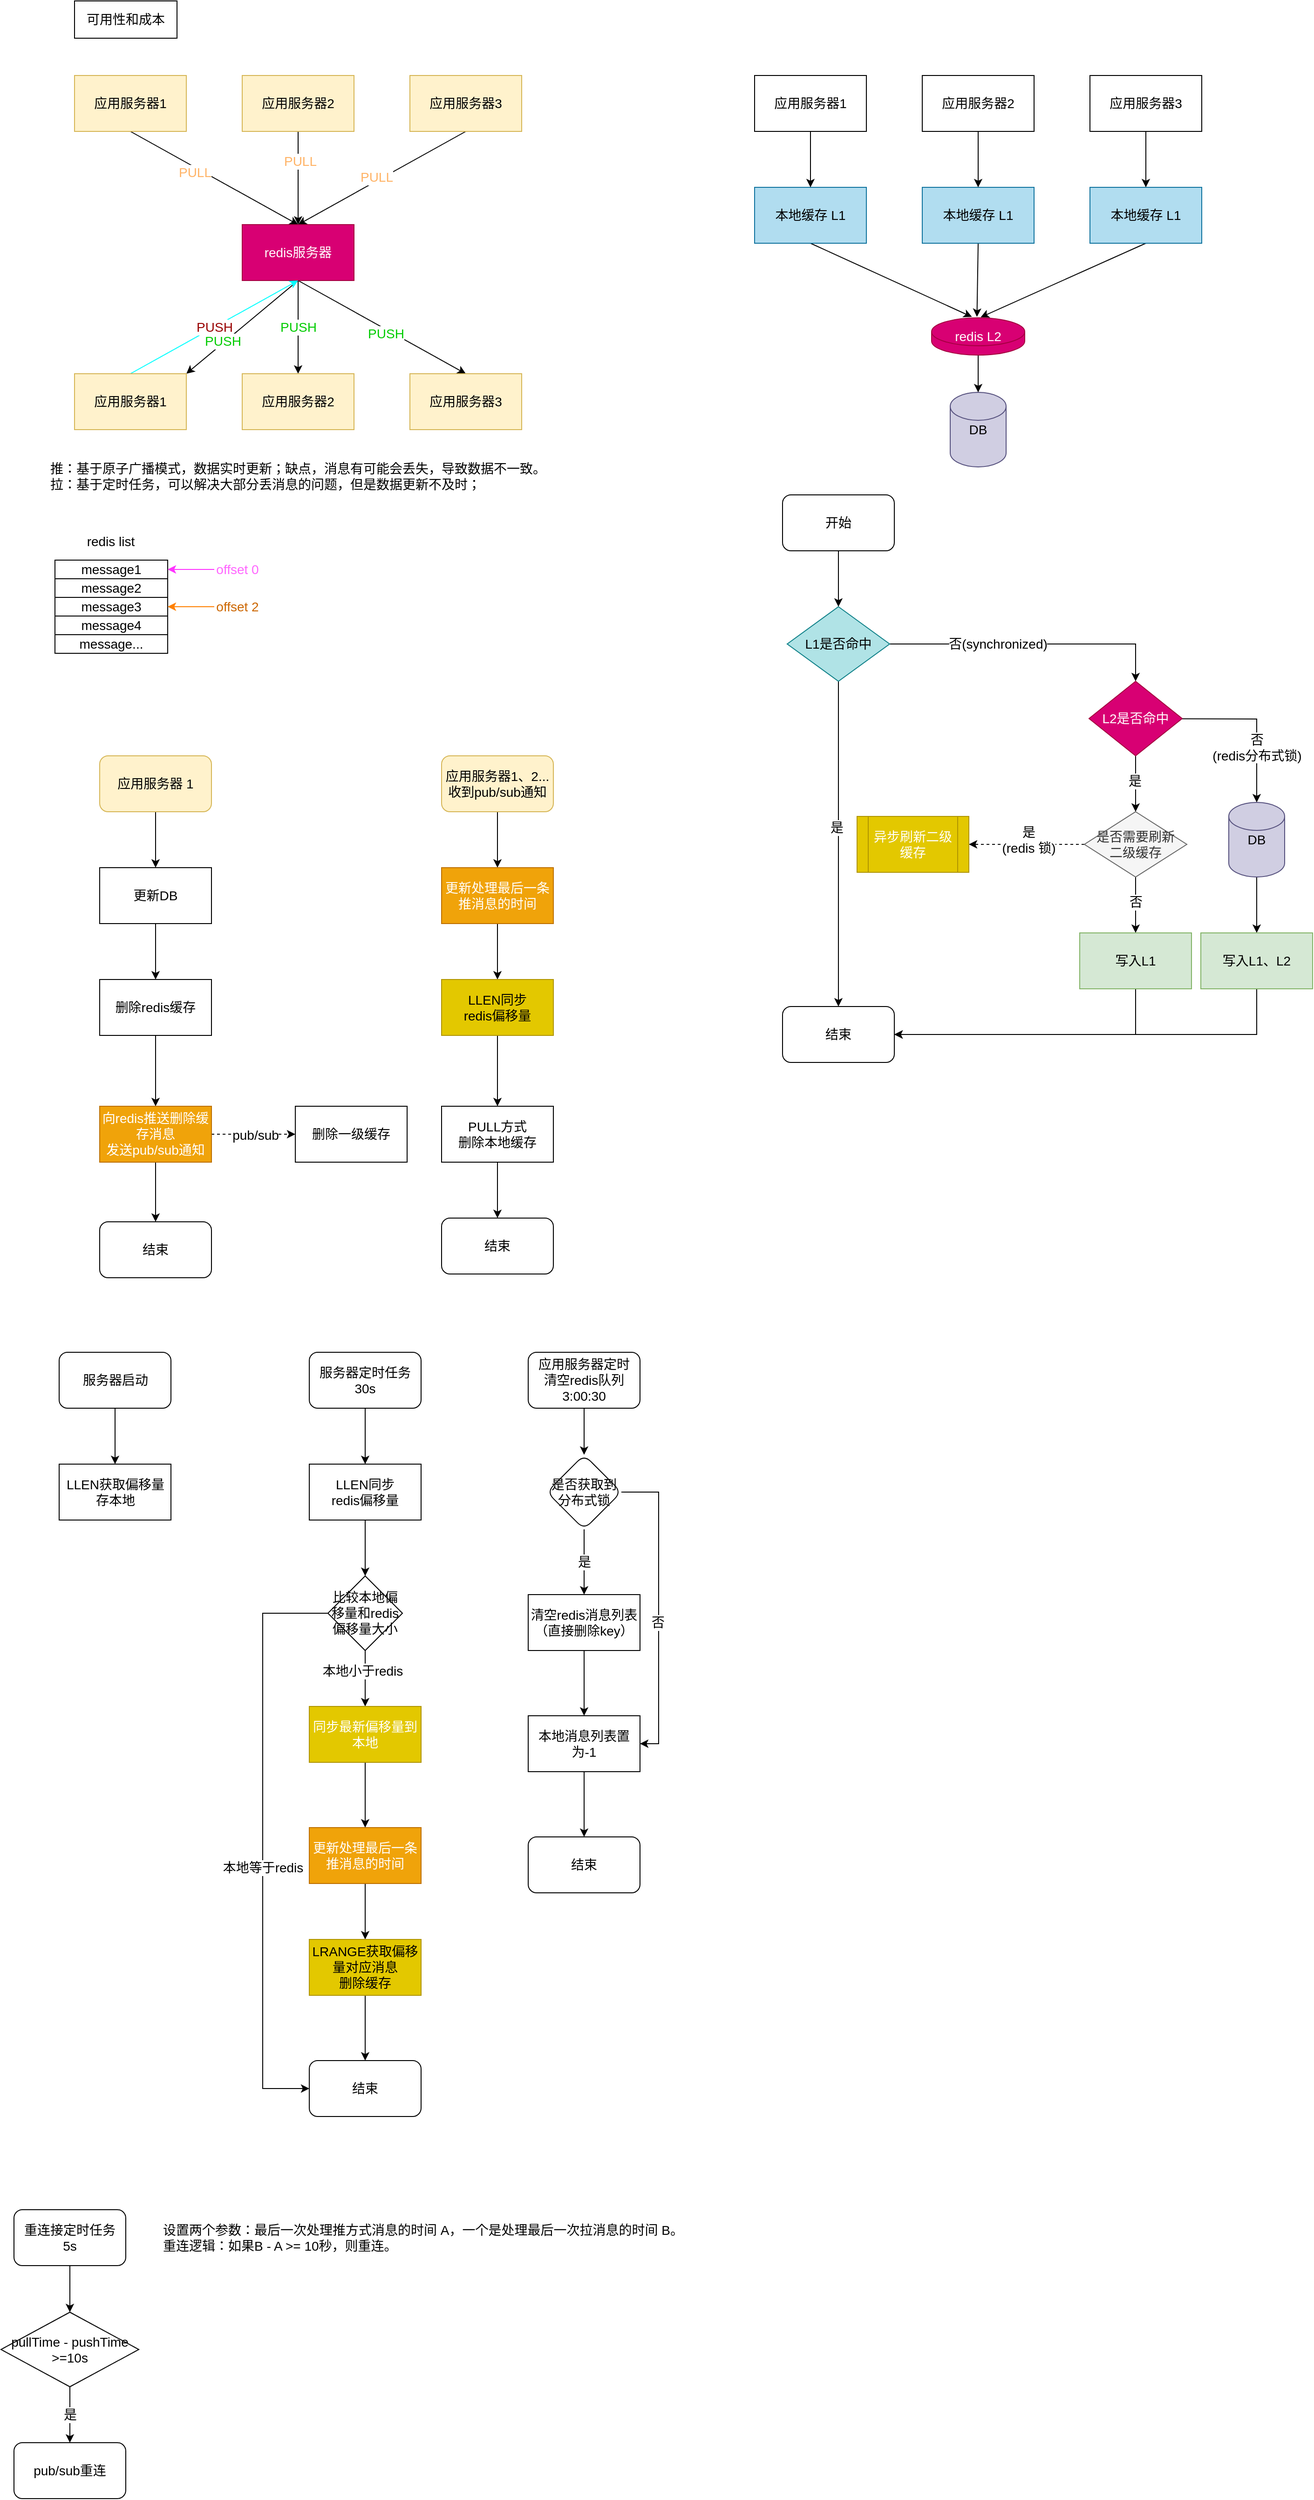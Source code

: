 <mxfile version="13.6.2" type="device"><diagram id="_x2EXuSgPT0AAigeKMv7" name="Page-1"><mxGraphModel dx="1909" dy="788" grid="1" gridSize="10" guides="1" tooltips="1" connect="1" arrows="1" fold="1" page="1" pageScale="1" pageWidth="827" pageHeight="1169" math="0" shadow="0"><root><mxCell id="0"/><mxCell id="1" parent="0"/><mxCell id="vKz8iv8qGxDVjgJXvlF3-26" style="edgeStyle=none;rounded=0;orthogonalLoop=1;jettySize=auto;html=1;exitX=0.5;exitY=1;exitDx=0;exitDy=0;entryX=0.5;entryY=0;entryDx=0;entryDy=0;fontSize=14;" parent="1" source="vKz8iv8qGxDVjgJXvlF3-14" target="vKz8iv8qGxDVjgJXvlF3-17" edge="1"><mxGeometry relative="1" as="geometry"/></mxCell><mxCell id="vKz8iv8qGxDVjgJXvlF3-29" value="&lt;font color=&quot;#ffb366&quot;&gt;PULL&lt;/font&gt;" style="edgeLabel;html=1;align=center;verticalAlign=middle;resizable=0;points=[];fontSize=14;" parent="vKz8iv8qGxDVjgJXvlF3-26" vertex="1" connectable="0"><mxGeometry x="-0.207" y="-5" relative="1" as="geometry"><mxPoint as="offset"/></mxGeometry></mxCell><mxCell id="vKz8iv8qGxDVjgJXvlF3-14" value="应用服务器1" style="rounded=0;whiteSpace=wrap;html=1;fontSize=14;fillColor=#fff2cc;strokeColor=#d6b656;" parent="1" vertex="1"><mxGeometry x="-670" y="80" width="120" height="60" as="geometry"/></mxCell><mxCell id="vKz8iv8qGxDVjgJXvlF3-27" style="edgeStyle=none;rounded=0;orthogonalLoop=1;jettySize=auto;html=1;exitX=0.5;exitY=1;exitDx=0;exitDy=0;fontSize=14;" parent="1" source="vKz8iv8qGxDVjgJXvlF3-15" target="vKz8iv8qGxDVjgJXvlF3-17" edge="1"><mxGeometry relative="1" as="geometry"/></mxCell><mxCell id="vKz8iv8qGxDVjgJXvlF3-30" value="&lt;span style=&quot;color: rgb(255 , 179 , 102)&quot;&gt;PULL&lt;/span&gt;" style="edgeLabel;html=1;align=center;verticalAlign=middle;resizable=0;points=[];fontSize=14;" parent="vKz8iv8qGxDVjgJXvlF3-27" vertex="1" connectable="0"><mxGeometry x="-0.36" y="2" relative="1" as="geometry"><mxPoint as="offset"/></mxGeometry></mxCell><mxCell id="vKz8iv8qGxDVjgJXvlF3-15" value="&lt;span style=&quot;font-size: 14px;&quot;&gt;应用服务器2&lt;/span&gt;" style="rounded=0;whiteSpace=wrap;html=1;fontSize=14;fillColor=#fff2cc;strokeColor=#d6b656;" parent="1" vertex="1"><mxGeometry x="-490" y="80" width="120" height="60" as="geometry"/></mxCell><mxCell id="vKz8iv8qGxDVjgJXvlF3-28" style="edgeStyle=none;rounded=0;orthogonalLoop=1;jettySize=auto;html=1;exitX=0.5;exitY=1;exitDx=0;exitDy=0;fontSize=14;" parent="1" source="vKz8iv8qGxDVjgJXvlF3-16" edge="1"><mxGeometry relative="1" as="geometry"><mxPoint x="-430" y="240" as="targetPoint"/></mxGeometry></mxCell><mxCell id="vKz8iv8qGxDVjgJXvlF3-31" value="&lt;span style=&quot;color: rgb(255 , 179 , 102)&quot;&gt;PULL&lt;/span&gt;" style="edgeLabel;html=1;align=center;verticalAlign=middle;resizable=0;points=[];fontSize=14;" parent="vKz8iv8qGxDVjgJXvlF3-28" vertex="1" connectable="0"><mxGeometry x="0.046" y="-4" relative="1" as="geometry"><mxPoint as="offset"/></mxGeometry></mxCell><mxCell id="vKz8iv8qGxDVjgJXvlF3-16" value="&lt;span style=&quot;font-size: 14px;&quot;&gt;应用服务器3&lt;/span&gt;" style="rounded=0;whiteSpace=wrap;html=1;fontSize=14;fillColor=#fff2cc;strokeColor=#d6b656;" parent="1" vertex="1"><mxGeometry x="-310" y="80" width="120" height="60" as="geometry"/></mxCell><mxCell id="vKz8iv8qGxDVjgJXvlF3-37" value="&lt;span style=&quot;color: rgb(0 , 204 , 0)&quot;&gt;PUSH&lt;/span&gt;" style="edgeStyle=none;rounded=0;orthogonalLoop=1;jettySize=auto;html=1;exitX=0.5;exitY=1;exitDx=0;exitDy=0;fontSize=14;" parent="1" source="vKz8iv8qGxDVjgJXvlF3-17" target="vKz8iv8qGxDVjgJXvlF3-34" edge="1"><mxGeometry relative="1" as="geometry"/></mxCell><mxCell id="vKz8iv8qGxDVjgJXvlF3-38" style="edgeStyle=none;rounded=0;orthogonalLoop=1;jettySize=auto;html=1;exitX=0.5;exitY=1;exitDx=0;exitDy=0;entryX=0.5;entryY=0;entryDx=0;entryDy=0;fontSize=14;" parent="1" source="vKz8iv8qGxDVjgJXvlF3-17" target="vKz8iv8qGxDVjgJXvlF3-35" edge="1"><mxGeometry relative="1" as="geometry"/></mxCell><mxCell id="vKz8iv8qGxDVjgJXvlF3-40" value="&lt;span style=&quot;color: rgb(0 , 204 , 0)&quot;&gt;PUSH&lt;/span&gt;" style="edgeLabel;html=1;align=center;verticalAlign=middle;resizable=0;points=[];fontSize=14;" parent="vKz8iv8qGxDVjgJXvlF3-38" vertex="1" connectable="0"><mxGeometry x="0.067" y="-4" relative="1" as="geometry"><mxPoint as="offset"/></mxGeometry></mxCell><mxCell id="vKz8iv8qGxDVjgJXvlF3-42" style="edgeStyle=none;rounded=0;orthogonalLoop=1;jettySize=auto;html=1;exitX=0.5;exitY=1;exitDx=0;exitDy=0;entryX=1;entryY=0;entryDx=0;entryDy=0;fontSize=14;" parent="1" source="vKz8iv8qGxDVjgJXvlF3-17" target="vKz8iv8qGxDVjgJXvlF3-32" edge="1"><mxGeometry relative="1" as="geometry"/></mxCell><mxCell id="vKz8iv8qGxDVjgJXvlF3-43" value="&lt;font color=&quot;#00cc00&quot;&gt;PUSH&lt;/font&gt;" style="edgeLabel;html=1;align=center;verticalAlign=middle;resizable=0;points=[];fontSize=14;" parent="vKz8iv8qGxDVjgJXvlF3-42" vertex="1" connectable="0"><mxGeometry x="0.33" y="-2" relative="1" as="geometry"><mxPoint as="offset"/></mxGeometry></mxCell><mxCell id="vKz8iv8qGxDVjgJXvlF3-17" value="redis服务器" style="rounded=0;whiteSpace=wrap;html=1;fontSize=14;fillColor=#d80073;strokeColor=#A50040;fontColor=#ffffff;" parent="1" vertex="1"><mxGeometry x="-490" y="240" width="120" height="60" as="geometry"/></mxCell><mxCell id="vKz8iv8qGxDVjgJXvlF3-41" value="&lt;font color=&quot;#990000&quot;&gt;PUSH&lt;/font&gt;" style="edgeStyle=none;rounded=0;orthogonalLoop=1;jettySize=auto;html=1;exitX=0.5;exitY=0;exitDx=0;exitDy=0;fillColor=#e51400;fontSize=14;strokeColor=#00FFFF;" parent="1" source="vKz8iv8qGxDVjgJXvlF3-32" edge="1"><mxGeometry relative="1" as="geometry"><mxPoint x="-430" y="300" as="targetPoint"/></mxGeometry></mxCell><mxCell id="vKz8iv8qGxDVjgJXvlF3-32" value="应用服务器1" style="rounded=0;whiteSpace=wrap;html=1;fontSize=14;fillColor=#fff2cc;strokeColor=#d6b656;" parent="1" vertex="1"><mxGeometry x="-670" y="400" width="120" height="60" as="geometry"/></mxCell><mxCell id="vKz8iv8qGxDVjgJXvlF3-34" value="&lt;span style=&quot;font-size: 14px;&quot;&gt;应用服务器2&lt;/span&gt;" style="rounded=0;whiteSpace=wrap;html=1;fontSize=14;fillColor=#fff2cc;strokeColor=#d6b656;" parent="1" vertex="1"><mxGeometry x="-490" y="400" width="120" height="60" as="geometry"/></mxCell><mxCell id="vKz8iv8qGxDVjgJXvlF3-35" value="&lt;span style=&quot;font-size: 14px;&quot;&gt;应用服务器3&lt;/span&gt;" style="rounded=0;whiteSpace=wrap;html=1;fontSize=14;fillColor=#fff2cc;strokeColor=#d6b656;" parent="1" vertex="1"><mxGeometry x="-310" y="400" width="120" height="60" as="geometry"/></mxCell><mxCell id="vKz8iv8qGxDVjgJXvlF3-45" value="&lt;div style=&quot;text-align: left; font-size: 14px;&quot;&gt;&lt;span style=&quot;font-size: 14px;&quot;&gt;推：基于原子广播模式，数据实时更新；缺点，消息有可能会丢失，导致数据不一致。&lt;/span&gt;&lt;/div&gt;&lt;div style=&quot;text-align: left; font-size: 14px;&quot;&gt;&lt;span style=&quot;font-size: 14px;&quot;&gt;拉：基于定时任务，可以解决大部分丢消息的问题，但是数据更新不及时；&lt;/span&gt;&lt;/div&gt;" style="text;html=1;strokeColor=none;fillColor=none;align=center;verticalAlign=middle;whiteSpace=wrap;rounded=0;fontSize=14;" parent="1" vertex="1"><mxGeometry x="-705" y="490" width="550" height="40" as="geometry"/></mxCell><mxCell id="vKz8iv8qGxDVjgJXvlF3-46" value="可用性和成本" style="rounded=0;whiteSpace=wrap;html=1;fontSize=14;" parent="1" vertex="1"><mxGeometry x="-670" width="110" height="40" as="geometry"/></mxCell><mxCell id="vKz8iv8qGxDVjgJXvlF3-166" style="edgeStyle=none;rounded=0;orthogonalLoop=1;jettySize=auto;html=1;exitX=0.5;exitY=1;exitDx=0;exitDy=0;fillColor=#2930FF;fontSize=14;" parent="1" source="vKz8iv8qGxDVjgJXvlF3-93" target="vKz8iv8qGxDVjgJXvlF3-94" edge="1"><mxGeometry relative="1" as="geometry"/></mxCell><mxCell id="vKz8iv8qGxDVjgJXvlF3-93" value="应用服务器1、2...收到pub/sub通知" style="rounded=1;whiteSpace=wrap;html=1;fontSize=14;fillColor=#fff2cc;strokeColor=#d6b656;" parent="1" vertex="1"><mxGeometry x="-276" y="810" width="120" height="60" as="geometry"/></mxCell><mxCell id="vKz8iv8qGxDVjgJXvlF3-173" style="edgeStyle=none;rounded=0;orthogonalLoop=1;jettySize=auto;html=1;exitX=0.5;exitY=1;exitDx=0;exitDy=0;entryX=0.5;entryY=0;entryDx=0;entryDy=0;fillColor=#2930FF;fontSize=14;" parent="1" source="vKz8iv8qGxDVjgJXvlF3-94" target="vKz8iv8qGxDVjgJXvlF3-172" edge="1"><mxGeometry relative="1" as="geometry"/></mxCell><mxCell id="vKz8iv8qGxDVjgJXvlF3-94" value="更新处理最后一条&lt;br&gt;推消息的时间" style="rounded=0;whiteSpace=wrap;html=1;fillColor=#f0a30a;strokeColor=#BD7000;fontColor=#ffffff;fontSize=14;" parent="1" vertex="1"><mxGeometry x="-276" y="930" width="120" height="60" as="geometry"/></mxCell><mxCell id="vKz8iv8qGxDVjgJXvlF3-99" style="edgeStyle=orthogonalEdgeStyle;rounded=0;orthogonalLoop=1;jettySize=auto;html=1;exitX=0.5;exitY=1;exitDx=0;exitDy=0;fillColor=#2930FF;fontSize=14;" parent="1" source="vKz8iv8qGxDVjgJXvlF3-95" target="vKz8iv8qGxDVjgJXvlF3-98" edge="1"><mxGeometry relative="1" as="geometry"/></mxCell><mxCell id="vKz8iv8qGxDVjgJXvlF3-95" value="PULL方式&lt;br&gt;删除本地缓存" style="whiteSpace=wrap;html=1;rounded=0;fontSize=14;" parent="1" vertex="1"><mxGeometry x="-276" y="1186" width="120" height="60" as="geometry"/></mxCell><mxCell id="vKz8iv8qGxDVjgJXvlF3-98" value="结束" style="rounded=1;whiteSpace=wrap;html=1;fontSize=14;" parent="1" vertex="1"><mxGeometry x="-276" y="1306" width="120" height="60" as="geometry"/></mxCell><mxCell id="vKz8iv8qGxDVjgJXvlF3-104" style="edgeStyle=orthogonalEdgeStyle;rounded=0;orthogonalLoop=1;jettySize=auto;html=1;exitX=0.5;exitY=1;exitDx=0;exitDy=0;entryX=0.5;entryY=0;entryDx=0;entryDy=0;fillColor=#2930FF;fontSize=14;" parent="1" source="vKz8iv8qGxDVjgJXvlF3-102" target="vKz8iv8qGxDVjgJXvlF3-103" edge="1"><mxGeometry relative="1" as="geometry"/></mxCell><mxCell id="vKz8iv8qGxDVjgJXvlF3-102" value="应用服务器 1" style="rounded=1;whiteSpace=wrap;html=1;fontSize=14;fillColor=#fff2cc;strokeColor=#d6b656;" parent="1" vertex="1"><mxGeometry x="-643" y="810" width="120" height="60" as="geometry"/></mxCell><mxCell id="vKz8iv8qGxDVjgJXvlF3-106" value="" style="edgeStyle=orthogonalEdgeStyle;rounded=0;orthogonalLoop=1;jettySize=auto;html=1;fillColor=#2930FF;fontSize=14;" parent="1" source="vKz8iv8qGxDVjgJXvlF3-103" target="vKz8iv8qGxDVjgJXvlF3-105" edge="1"><mxGeometry relative="1" as="geometry"/></mxCell><mxCell id="vKz8iv8qGxDVjgJXvlF3-103" value="更新DB" style="rounded=0;whiteSpace=wrap;html=1;fontSize=14;" parent="1" vertex="1"><mxGeometry x="-643" y="930" width="120" height="60" as="geometry"/></mxCell><mxCell id="vKz8iv8qGxDVjgJXvlF3-108" value="" style="edgeStyle=orthogonalEdgeStyle;rounded=0;orthogonalLoop=1;jettySize=auto;html=1;fillColor=#2930FF;fontSize=14;" parent="1" source="vKz8iv8qGxDVjgJXvlF3-105" target="vKz8iv8qGxDVjgJXvlF3-107" edge="1"><mxGeometry relative="1" as="geometry"/></mxCell><mxCell id="vKz8iv8qGxDVjgJXvlF3-105" value="删除redis缓存" style="whiteSpace=wrap;html=1;rounded=0;fontSize=14;" parent="1" vertex="1"><mxGeometry x="-643" y="1050" width="120" height="60" as="geometry"/></mxCell><mxCell id="vKz8iv8qGxDVjgJXvlF3-111" value="" style="edgeStyle=orthogonalEdgeStyle;rounded=0;orthogonalLoop=1;jettySize=auto;html=1;fillColor=#2930FF;dashed=1;fontSize=14;" parent="1" source="vKz8iv8qGxDVjgJXvlF3-107" target="vKz8iv8qGxDVjgJXvlF3-110" edge="1"><mxGeometry relative="1" as="geometry"/></mxCell><mxCell id="vKz8iv8qGxDVjgJXvlF3-118" value="pub/sub" style="edgeLabel;html=1;align=center;verticalAlign=middle;resizable=0;points=[];fontSize=14;" parent="vKz8iv8qGxDVjgJXvlF3-111" vertex="1" connectable="0"><mxGeometry x="0.033" y="-1" relative="1" as="geometry"><mxPoint as="offset"/></mxGeometry></mxCell><mxCell id="vKz8iv8qGxDVjgJXvlF3-116" style="edgeStyle=orthogonalEdgeStyle;rounded=0;orthogonalLoop=1;jettySize=auto;html=1;exitX=0.5;exitY=1;exitDx=0;exitDy=0;entryX=0.5;entryY=0;entryDx=0;entryDy=0;fillColor=#2930FF;fontSize=14;" parent="1" source="vKz8iv8qGxDVjgJXvlF3-107" target="vKz8iv8qGxDVjgJXvlF3-115" edge="1"><mxGeometry relative="1" as="geometry"/></mxCell><mxCell id="vKz8iv8qGxDVjgJXvlF3-107" value="向redis推送删除缓存消息&lt;br style=&quot;font-size: 14px;&quot;&gt;发送pub/sub通知" style="whiteSpace=wrap;html=1;rounded=0;fillColor=#f0a30a;strokeColor=#BD7000;fontColor=#ffffff;fontSize=14;" parent="1" vertex="1"><mxGeometry x="-643" y="1186" width="120" height="60" as="geometry"/></mxCell><mxCell id="vKz8iv8qGxDVjgJXvlF3-110" value="删除一级缓存" style="whiteSpace=wrap;html=1;rounded=0;fontSize=14;" parent="1" vertex="1"><mxGeometry x="-433" y="1186" width="120" height="60" as="geometry"/></mxCell><mxCell id="vKz8iv8qGxDVjgJXvlF3-115" value="结束" style="rounded=1;whiteSpace=wrap;html=1;fontSize=14;" parent="1" vertex="1"><mxGeometry x="-643" y="1310" width="120" height="60" as="geometry"/></mxCell><mxCell id="vKz8iv8qGxDVjgJXvlF3-119" value="" style="edgeStyle=orthogonalEdgeStyle;rounded=0;orthogonalLoop=1;jettySize=auto;html=1;fillColor=#2930FF;fontSize=14;" parent="1" source="vKz8iv8qGxDVjgJXvlF3-120" target="vKz8iv8qGxDVjgJXvlF3-121" edge="1"><mxGeometry relative="1" as="geometry"/></mxCell><mxCell id="vKz8iv8qGxDVjgJXvlF3-120" value="服务器启动" style="rounded=1;whiteSpace=wrap;html=1;fontSize=14;" parent="1" vertex="1"><mxGeometry x="-686.5" y="1450" width="120" height="60" as="geometry"/></mxCell><mxCell id="vKz8iv8qGxDVjgJXvlF3-121" value="LLEN获取偏移量&lt;br style=&quot;font-size: 14px;&quot;&gt;存本地" style="rounded=0;whiteSpace=wrap;html=1;fontSize=14;" parent="1" vertex="1"><mxGeometry x="-686.5" y="1570" width="120" height="60" as="geometry"/></mxCell><mxCell id="vKz8iv8qGxDVjgJXvlF3-122" value="LLEN同步&lt;br style=&quot;font-size: 14px;&quot;&gt;redis偏移量" style="rounded=0;whiteSpace=wrap;html=1;fontSize=14;" parent="1" vertex="1"><mxGeometry x="-418" y="1570" width="120" height="60" as="geometry"/></mxCell><mxCell id="vKz8iv8qGxDVjgJXvlF3-123" style="edgeStyle=none;rounded=0;orthogonalLoop=1;jettySize=auto;html=1;exitX=0.5;exitY=1;exitDx=0;exitDy=0;entryX=0.5;entryY=0;entryDx=0;entryDy=0;fillColor=#2930FF;fontSize=14;" parent="1" source="vKz8iv8qGxDVjgJXvlF3-124" target="vKz8iv8qGxDVjgJXvlF3-122" edge="1"><mxGeometry relative="1" as="geometry"/></mxCell><mxCell id="vKz8iv8qGxDVjgJXvlF3-124" value="服务器定时任务&lt;br&gt;30s" style="rounded=1;whiteSpace=wrap;html=1;fontSize=14;" parent="1" vertex="1"><mxGeometry x="-418" y="1450" width="120" height="60" as="geometry"/></mxCell><mxCell id="vKz8iv8qGxDVjgJXvlF3-125" style="edgeStyle=none;rounded=0;orthogonalLoop=1;jettySize=auto;html=1;exitX=0.5;exitY=1;exitDx=0;exitDy=0;entryX=0.5;entryY=0;entryDx=0;entryDy=0;fillColor=#2930FF;fontSize=14;" parent="1" source="vKz8iv8qGxDVjgJXvlF3-122" target="vKz8iv8qGxDVjgJXvlF3-130" edge="1"><mxGeometry relative="1" as="geometry"><mxPoint x="-358" y="1770" as="sourcePoint"/></mxGeometry></mxCell><mxCell id="vKz8iv8qGxDVjgJXvlF3-126" style="edgeStyle=orthogonalEdgeStyle;rounded=0;orthogonalLoop=1;jettySize=auto;html=1;exitX=0;exitY=0.5;exitDx=0;exitDy=0;fillColor=#2930FF;entryX=0;entryY=0.5;entryDx=0;entryDy=0;fontSize=14;" parent="1" source="vKz8iv8qGxDVjgJXvlF3-130" target="vKz8iv8qGxDVjgJXvlF3-139" edge="1"><mxGeometry relative="1" as="geometry"><mxPoint x="-448" y="2110" as="targetPoint"/><Array as="points"><mxPoint x="-468" y="1730"/><mxPoint x="-468" y="2240"/></Array></mxGeometry></mxCell><mxCell id="vKz8iv8qGxDVjgJXvlF3-127" value="本地等于redis" style="edgeLabel;html=1;align=center;verticalAlign=middle;resizable=0;points=[];fontSize=14;" parent="vKz8iv8qGxDVjgJXvlF3-126" vertex="1" connectable="0"><mxGeometry x="0.087" relative="1" as="geometry"><mxPoint as="offset"/></mxGeometry></mxCell><mxCell id="vKz8iv8qGxDVjgJXvlF3-128" value="" style="edgeStyle=orthogonalEdgeStyle;rounded=0;orthogonalLoop=1;jettySize=auto;html=1;fillColor=#2930FF;fontSize=14;" parent="1" source="vKz8iv8qGxDVjgJXvlF3-130" target="vKz8iv8qGxDVjgJXvlF3-134" edge="1"><mxGeometry relative="1" as="geometry"/></mxCell><mxCell id="vKz8iv8qGxDVjgJXvlF3-129" value="本地小于redis" style="edgeLabel;html=1;align=center;verticalAlign=middle;resizable=0;points=[];fontSize=14;" parent="vKz8iv8qGxDVjgJXvlF3-128" vertex="1" connectable="0"><mxGeometry x="-0.267" y="-3" relative="1" as="geometry"><mxPoint as="offset"/></mxGeometry></mxCell><mxCell id="vKz8iv8qGxDVjgJXvlF3-130" value="比较本地偏移量和redis偏移量大小" style="rhombus;whiteSpace=wrap;html=1;fontSize=14;" parent="1" vertex="1"><mxGeometry x="-398" y="1690" width="80" height="80" as="geometry"/></mxCell><mxCell id="vKz8iv8qGxDVjgJXvlF3-176" style="edgeStyle=none;rounded=0;orthogonalLoop=1;jettySize=auto;html=1;exitX=0.5;exitY=1;exitDx=0;exitDy=0;entryX=0.5;entryY=0;entryDx=0;entryDy=0;fillColor=#2930FF;fontSize=14;" parent="1" source="vKz8iv8qGxDVjgJXvlF3-132" target="vKz8iv8qGxDVjgJXvlF3-175" edge="1"><mxGeometry relative="1" as="geometry"/></mxCell><mxCell id="vKz8iv8qGxDVjgJXvlF3-132" value="&lt;span&gt;更新处理最后一条&lt;/span&gt;&lt;br&gt;&lt;span&gt;推消息的时间&lt;/span&gt;" style="rounded=0;whiteSpace=wrap;html=1;fillColor=#f0a30a;strokeColor=#BD7000;fontColor=#ffffff;fontSize=14;" parent="1" vertex="1"><mxGeometry x="-418" y="1960" width="120" height="60" as="geometry"/></mxCell><mxCell id="vKz8iv8qGxDVjgJXvlF3-133" style="edgeStyle=orthogonalEdgeStyle;rounded=0;orthogonalLoop=1;jettySize=auto;html=1;exitX=0.5;exitY=1;exitDx=0;exitDy=0;fillColor=#2930FF;fontSize=14;" parent="1" source="vKz8iv8qGxDVjgJXvlF3-134" target="vKz8iv8qGxDVjgJXvlF3-132" edge="1"><mxGeometry relative="1" as="geometry"/></mxCell><mxCell id="vKz8iv8qGxDVjgJXvlF3-134" value="同步最新偏移量到本地" style="whiteSpace=wrap;html=1;fontSize=14;fillColor=#e3c800;strokeColor=#B09500;fontColor=#ffffff;" parent="1" vertex="1"><mxGeometry x="-418" y="1830" width="120" height="60" as="geometry"/></mxCell><mxCell id="vKz8iv8qGxDVjgJXvlF3-135" value="" style="edgeStyle=orthogonalEdgeStyle;rounded=0;orthogonalLoop=1;jettySize=auto;html=1;fillColor=#2930FF;fontSize=14;" parent="1" source="vKz8iv8qGxDVjgJXvlF3-136" target="vKz8iv8qGxDVjgJXvlF3-143" edge="1"><mxGeometry relative="1" as="geometry"/></mxCell><mxCell id="vKz8iv8qGxDVjgJXvlF3-136" value="应用服务器定时&lt;br style=&quot;font-size: 14px;&quot;&gt;清空redis队列&lt;br style=&quot;font-size: 14px;&quot;&gt;3:00:30" style="rounded=1;whiteSpace=wrap;html=1;fontSize=14;" parent="1" vertex="1"><mxGeometry x="-183" y="1450" width="120" height="60" as="geometry"/></mxCell><mxCell id="vKz8iv8qGxDVjgJXvlF3-137" style="edgeStyle=orthogonalEdgeStyle;rounded=0;orthogonalLoop=1;jettySize=auto;html=1;exitX=0.5;exitY=1;exitDx=0;exitDy=0;fillColor=#2930FF;fontSize=14;" parent="1" source="vKz8iv8qGxDVjgJXvlF3-138" target="vKz8iv8qGxDVjgJXvlF3-146" edge="1"><mxGeometry relative="1" as="geometry"/></mxCell><mxCell id="vKz8iv8qGxDVjgJXvlF3-138" value="本地消息列表置为-1" style="rounded=0;whiteSpace=wrap;html=1;fontSize=14;" parent="1" vertex="1"><mxGeometry x="-183" y="1840" width="120" height="60" as="geometry"/></mxCell><mxCell id="vKz8iv8qGxDVjgJXvlF3-139" value="结束" style="rounded=1;whiteSpace=wrap;html=1;fontSize=14;" parent="1" vertex="1"><mxGeometry x="-418" y="2210" width="120" height="60" as="geometry"/></mxCell><mxCell id="vKz8iv8qGxDVjgJXvlF3-140" value="是" style="edgeStyle=orthogonalEdgeStyle;rounded=0;orthogonalLoop=1;jettySize=auto;html=1;exitX=0.5;exitY=1;exitDx=0;exitDy=0;entryX=0.5;entryY=0;entryDx=0;entryDy=0;fillColor=#2930FF;fontSize=14;" parent="1" source="vKz8iv8qGxDVjgJXvlF3-143" target="vKz8iv8qGxDVjgJXvlF3-145" edge="1"><mxGeometry relative="1" as="geometry"/></mxCell><mxCell id="vKz8iv8qGxDVjgJXvlF3-141" style="edgeStyle=orthogonalEdgeStyle;rounded=0;orthogonalLoop=1;jettySize=auto;html=1;exitX=1;exitY=0.5;exitDx=0;exitDy=0;entryX=1;entryY=0.5;entryDx=0;entryDy=0;fillColor=#2930FF;fontSize=14;" parent="1" source="vKz8iv8qGxDVjgJXvlF3-143" target="vKz8iv8qGxDVjgJXvlF3-138" edge="1"><mxGeometry relative="1" as="geometry"/></mxCell><mxCell id="vKz8iv8qGxDVjgJXvlF3-142" value="否" style="edgeLabel;html=1;align=center;verticalAlign=middle;resizable=0;points=[];fontSize=14;" parent="vKz8iv8qGxDVjgJXvlF3-141" vertex="1" connectable="0"><mxGeometry x="0.091" y="-1" relative="1" as="geometry"><mxPoint as="offset"/></mxGeometry></mxCell><mxCell id="vKz8iv8qGxDVjgJXvlF3-143" value="是否获取到分布式锁" style="rhombus;whiteSpace=wrap;html=1;rounded=1;fontSize=14;" parent="1" vertex="1"><mxGeometry x="-163" y="1560" width="80" height="80" as="geometry"/></mxCell><mxCell id="vKz8iv8qGxDVjgJXvlF3-144" value="" style="edgeStyle=orthogonalEdgeStyle;rounded=0;orthogonalLoop=1;jettySize=auto;html=1;fillColor=#2930FF;fontSize=14;" parent="1" source="vKz8iv8qGxDVjgJXvlF3-145" target="vKz8iv8qGxDVjgJXvlF3-138" edge="1"><mxGeometry relative="1" as="geometry"/></mxCell><mxCell id="vKz8iv8qGxDVjgJXvlF3-145" value="清空redis消息列表&lt;br style=&quot;font-size: 14px;&quot;&gt;（直接删除key）" style="rounded=0;whiteSpace=wrap;html=1;fontSize=14;" parent="1" vertex="1"><mxGeometry x="-183" y="1710" width="120" height="60" as="geometry"/></mxCell><mxCell id="vKz8iv8qGxDVjgJXvlF3-146" value="结束" style="rounded=1;whiteSpace=wrap;html=1;fontSize=14;" parent="1" vertex="1"><mxGeometry x="-183" y="1970" width="120" height="60" as="geometry"/></mxCell><mxCell id="vKz8iv8qGxDVjgJXvlF3-154" style="rounded=0;orthogonalLoop=1;jettySize=auto;html=1;exitX=0.5;exitY=1;exitDx=0;exitDy=0;entryX=0.433;entryY=-0.025;entryDx=0;entryDy=0;entryPerimeter=0;fillColor=#2930FF;fontSize=14;" parent="1" source="vKz8iv8qGxDVjgJXvlF3-148" target="vKz8iv8qGxDVjgJXvlF3-153" edge="1"><mxGeometry relative="1" as="geometry"/></mxCell><mxCell id="vKz8iv8qGxDVjgJXvlF3-148" value="本地缓存 L1" style="rounded=0;whiteSpace=wrap;html=1;fillColor=#b1ddf0;strokeColor=#10739e;fontSize=14;" parent="1" vertex="1"><mxGeometry x="60" y="200" width="120" height="60" as="geometry"/></mxCell><mxCell id="vKz8iv8qGxDVjgJXvlF3-155" style="edgeStyle=none;rounded=0;orthogonalLoop=1;jettySize=auto;html=1;exitX=0.5;exitY=1;exitDx=0;exitDy=0;entryX=0.487;entryY=-0.025;entryDx=0;entryDy=0;entryPerimeter=0;fillColor=#2930FF;fontSize=14;" parent="1" source="vKz8iv8qGxDVjgJXvlF3-149" target="vKz8iv8qGxDVjgJXvlF3-153" edge="1"><mxGeometry relative="1" as="geometry"/></mxCell><mxCell id="vKz8iv8qGxDVjgJXvlF3-149" value="本地缓存 L1" style="rounded=0;whiteSpace=wrap;html=1;fillColor=#b1ddf0;strokeColor=#10739e;fontSize=14;" parent="1" vertex="1"><mxGeometry x="240" y="200" width="120" height="60" as="geometry"/></mxCell><mxCell id="vKz8iv8qGxDVjgJXvlF3-156" style="edgeStyle=none;rounded=0;orthogonalLoop=1;jettySize=auto;html=1;exitX=0.5;exitY=1;exitDx=0;exitDy=0;entryX=0.527;entryY=-0.015;entryDx=0;entryDy=0;entryPerimeter=0;fillColor=#2930FF;fontSize=14;" parent="1" source="vKz8iv8qGxDVjgJXvlF3-150" target="vKz8iv8qGxDVjgJXvlF3-153" edge="1"><mxGeometry relative="1" as="geometry"/></mxCell><mxCell id="vKz8iv8qGxDVjgJXvlF3-150" value="本地缓存 L1" style="rounded=0;whiteSpace=wrap;html=1;fillColor=#b1ddf0;strokeColor=#10739e;fontSize=14;" parent="1" vertex="1"><mxGeometry x="420" y="200" width="120" height="60" as="geometry"/></mxCell><mxCell id="vKz8iv8qGxDVjgJXvlF3-152" value="DB" style="shape=cylinder2;whiteSpace=wrap;html=1;boundedLbl=1;backgroundOutline=1;size=15;fontSize=14;fillColor=#d0cee2;strokeColor=#56517e;" parent="1" vertex="1"><mxGeometry x="270" y="420" width="60" height="80" as="geometry"/></mxCell><mxCell id="vKz8iv8qGxDVjgJXvlF3-157" value="" style="edgeStyle=none;rounded=0;orthogonalLoop=1;jettySize=auto;html=1;fillColor=#2930FF;fontSize=14;" parent="1" source="vKz8iv8qGxDVjgJXvlF3-153" target="vKz8iv8qGxDVjgJXvlF3-152" edge="1"><mxGeometry relative="1" as="geometry"/></mxCell><mxCell id="vKz8iv8qGxDVjgJXvlF3-153" value="&lt;font style=&quot;font-size: 14px&quot;&gt;redis L2&lt;/font&gt;" style="shape=cylinder2;whiteSpace=wrap;html=1;boundedLbl=1;backgroundOutline=1;size=15;fillColor=#d80073;strokeColor=#A50040;fontColor=#ffffff;fontSize=14;" parent="1" vertex="1"><mxGeometry x="250" y="340" width="100" height="40" as="geometry"/></mxCell><mxCell id="vKz8iv8qGxDVjgJXvlF3-161" style="edgeStyle=none;rounded=0;orthogonalLoop=1;jettySize=auto;html=1;exitX=0.5;exitY=1;exitDx=0;exitDy=0;entryX=0.5;entryY=0;entryDx=0;entryDy=0;fillColor=#2930FF;fontSize=14;" parent="1" source="vKz8iv8qGxDVjgJXvlF3-158" target="vKz8iv8qGxDVjgJXvlF3-148" edge="1"><mxGeometry relative="1" as="geometry"/></mxCell><mxCell id="vKz8iv8qGxDVjgJXvlF3-158" value="应用服务器1" style="rounded=0;whiteSpace=wrap;html=1;fontSize=14;" parent="1" vertex="1"><mxGeometry x="60" y="80" width="120" height="60" as="geometry"/></mxCell><mxCell id="vKz8iv8qGxDVjgJXvlF3-162" style="edgeStyle=none;rounded=0;orthogonalLoop=1;jettySize=auto;html=1;exitX=0.5;exitY=1;exitDx=0;exitDy=0;entryX=0.5;entryY=0;entryDx=0;entryDy=0;fillColor=#2930FF;fontSize=14;" parent="1" source="vKz8iv8qGxDVjgJXvlF3-159" target="vKz8iv8qGxDVjgJXvlF3-149" edge="1"><mxGeometry relative="1" as="geometry"/></mxCell><mxCell id="vKz8iv8qGxDVjgJXvlF3-159" value="&lt;span style=&quot;font-size: 14px;&quot;&gt;应用服务器2&lt;/span&gt;" style="rounded=0;whiteSpace=wrap;html=1;fontSize=14;" parent="1" vertex="1"><mxGeometry x="240" y="80" width="120" height="60" as="geometry"/></mxCell><mxCell id="vKz8iv8qGxDVjgJXvlF3-163" style="edgeStyle=none;rounded=0;orthogonalLoop=1;jettySize=auto;html=1;exitX=0.5;exitY=1;exitDx=0;exitDy=0;entryX=0.5;entryY=0;entryDx=0;entryDy=0;fillColor=#2930FF;fontSize=14;" parent="1" source="vKz8iv8qGxDVjgJXvlF3-160" target="vKz8iv8qGxDVjgJXvlF3-150" edge="1"><mxGeometry relative="1" as="geometry"/></mxCell><mxCell id="vKz8iv8qGxDVjgJXvlF3-160" value="&lt;span style=&quot;font-size: 14px;&quot;&gt;应用服务器3&lt;/span&gt;" style="rounded=0;whiteSpace=wrap;html=1;fontSize=14;" parent="1" vertex="1"><mxGeometry x="420" y="80" width="120" height="60" as="geometry"/></mxCell><mxCell id="vKz8iv8qGxDVjgJXvlF3-179" style="edgeStyle=none;rounded=0;orthogonalLoop=1;jettySize=auto;html=1;exitX=0.5;exitY=1;exitDx=0;exitDy=0;entryX=0.5;entryY=0;entryDx=0;entryDy=0;fillColor=#2930FF;fontSize=14;" parent="1" source="vKz8iv8qGxDVjgJXvlF3-168" target="vKz8iv8qGxDVjgJXvlF3-178" edge="1"><mxGeometry relative="1" as="geometry"/></mxCell><mxCell id="vKz8iv8qGxDVjgJXvlF3-168" value="重连接定时任务&lt;br&gt;5s" style="rounded=1;whiteSpace=wrap;html=1;fontSize=14;" parent="1" vertex="1"><mxGeometry x="-735" y="2370" width="120" height="60" as="geometry"/></mxCell><mxCell id="vKz8iv8qGxDVjgJXvlF3-171" value="设置两个参数：最后一次处理推方式消息的时间 A，一个是处理最后一次拉消息的时间 B。&lt;br style=&quot;font-size: 14px;&quot;&gt;重连逻辑：如果B - A &amp;gt;= 10秒，则重连。" style="text;html=1;strokeColor=none;fillColor=none;align=left;verticalAlign=middle;whiteSpace=wrap;rounded=0;fontSize=14;" parent="1" vertex="1"><mxGeometry x="-577" y="2370" width="572" height="60" as="geometry"/></mxCell><mxCell id="vKz8iv8qGxDVjgJXvlF3-174" style="edgeStyle=none;rounded=0;orthogonalLoop=1;jettySize=auto;html=1;exitX=0.5;exitY=1;exitDx=0;exitDy=0;fillColor=#2930FF;fontSize=14;" parent="1" source="vKz8iv8qGxDVjgJXvlF3-172" target="vKz8iv8qGxDVjgJXvlF3-95" edge="1"><mxGeometry relative="1" as="geometry"/></mxCell><mxCell id="vKz8iv8qGxDVjgJXvlF3-172" value="&lt;span style=&quot;color: rgb(0 , 0 , 0)&quot;&gt;LLEN同步&lt;/span&gt;&lt;br style=&quot;color: rgb(0 , 0 , 0)&quot;&gt;&lt;span style=&quot;color: rgb(0 , 0 , 0)&quot;&gt;redis偏移量&lt;/span&gt;" style="whiteSpace=wrap;html=1;rounded=0;fillColor=#e3c800;strokeColor=#B09500;fontColor=#ffffff;fontSize=14;" parent="1" vertex="1"><mxGeometry x="-276" y="1050" width="120" height="60" as="geometry"/></mxCell><mxCell id="vKz8iv8qGxDVjgJXvlF3-177" style="edgeStyle=none;rounded=0;orthogonalLoop=1;jettySize=auto;html=1;exitX=0.5;exitY=1;exitDx=0;exitDy=0;fillColor=#2930FF;fontSize=14;" parent="1" source="vKz8iv8qGxDVjgJXvlF3-175" target="vKz8iv8qGxDVjgJXvlF3-139" edge="1"><mxGeometry relative="1" as="geometry"/></mxCell><mxCell id="vKz8iv8qGxDVjgJXvlF3-175" value="&lt;span style=&quot;color: rgb(0 , 0 , 0)&quot;&gt;LRANGE获取偏移量对应消息&lt;br&gt;删除缓存&lt;/span&gt;" style="whiteSpace=wrap;html=1;rounded=0;fillColor=#e3c800;strokeColor=#B09500;fontColor=#ffffff;fontSize=14;" parent="1" vertex="1"><mxGeometry x="-418" y="2080" width="120" height="60" as="geometry"/></mxCell><mxCell id="vKz8iv8qGxDVjgJXvlF3-181" value="是" style="edgeStyle=none;rounded=0;orthogonalLoop=1;jettySize=auto;html=1;exitX=0.5;exitY=1;exitDx=0;exitDy=0;fillColor=#2930FF;fontSize=14;" parent="1" source="vKz8iv8qGxDVjgJXvlF3-178" target="vKz8iv8qGxDVjgJXvlF3-180" edge="1"><mxGeometry relative="1" as="geometry"/></mxCell><mxCell id="vKz8iv8qGxDVjgJXvlF3-178" value="pullTime - pushTime &amp;gt;=10s" style="rhombus;whiteSpace=wrap;html=1;align=center;fontSize=14;" parent="1" vertex="1"><mxGeometry x="-749" y="2480" width="148" height="80" as="geometry"/></mxCell><mxCell id="vKz8iv8qGxDVjgJXvlF3-180" value="pub/sub重连" style="rounded=1;whiteSpace=wrap;html=1;align=center;fontSize=14;" parent="1" vertex="1"><mxGeometry x="-735" y="2620" width="120" height="60" as="geometry"/></mxCell><mxCell id="vKz8iv8qGxDVjgJXvlF3-184" style="edgeStyle=none;rounded=0;orthogonalLoop=1;jettySize=auto;html=1;exitX=0.5;exitY=1;exitDx=0;exitDy=0;entryX=0.5;entryY=0;entryDx=0;entryDy=0;fillColor=#2930FF;fontSize=14;" parent="1" source="vKz8iv8qGxDVjgJXvlF3-182" target="vKz8iv8qGxDVjgJXvlF3-183" edge="1"><mxGeometry relative="1" as="geometry"/></mxCell><mxCell id="vKz8iv8qGxDVjgJXvlF3-182" value="开始" style="rounded=1;whiteSpace=wrap;html=1;align=center;fontSize=14;" parent="1" vertex="1"><mxGeometry x="90" y="530" width="120" height="60" as="geometry"/></mxCell><mxCell id="vKz8iv8qGxDVjgJXvlF3-186" style="edgeStyle=none;rounded=0;orthogonalLoop=1;jettySize=auto;html=1;exitX=0.5;exitY=1;exitDx=0;exitDy=0;entryX=0.5;entryY=0;entryDx=0;entryDy=0;fillColor=#2930FF;fontSize=14;" parent="1" source="vKz8iv8qGxDVjgJXvlF3-183" target="vKz8iv8qGxDVjgJXvlF3-185" edge="1"><mxGeometry relative="1" as="geometry"/></mxCell><mxCell id="vKz8iv8qGxDVjgJXvlF3-187" value="是" style="edgeLabel;html=1;align=center;verticalAlign=middle;resizable=0;points=[];fontSize=14;" parent="vKz8iv8qGxDVjgJXvlF3-186" vertex="1" connectable="0"><mxGeometry x="-0.101" y="-2" relative="1" as="geometry"><mxPoint as="offset"/></mxGeometry></mxCell><mxCell id="vKz8iv8qGxDVjgJXvlF3-189" style="edgeStyle=orthogonalEdgeStyle;rounded=0;orthogonalLoop=1;jettySize=auto;html=1;exitX=1;exitY=0.5;exitDx=0;exitDy=0;entryX=0.5;entryY=0;entryDx=0;entryDy=0;fillColor=#2930FF;fontSize=14;" parent="1" source="vKz8iv8qGxDVjgJXvlF3-183" target="vKz8iv8qGxDVjgJXvlF3-188" edge="1"><mxGeometry relative="1" as="geometry"/></mxCell><mxCell id="vKz8iv8qGxDVjgJXvlF3-190" value="否(synchronized)" style="edgeLabel;html=1;align=center;verticalAlign=middle;resizable=0;points=[];fontSize=14;" parent="vKz8iv8qGxDVjgJXvlF3-189" vertex="1" connectable="0"><mxGeometry x="-0.236" relative="1" as="geometry"><mxPoint as="offset"/></mxGeometry></mxCell><mxCell id="vKz8iv8qGxDVjgJXvlF3-183" value="L1是否命中" style="rhombus;whiteSpace=wrap;html=1;align=center;fontSize=14;fillColor=#b0e3e6;strokeColor=#0e8088;" parent="1" vertex="1"><mxGeometry x="95" y="650" width="110" height="80" as="geometry"/></mxCell><mxCell id="vKz8iv8qGxDVjgJXvlF3-185" value="结束" style="rounded=1;whiteSpace=wrap;html=1;align=center;fontSize=14;" parent="1" vertex="1"><mxGeometry x="90" y="1079" width="120" height="60" as="geometry"/></mxCell><mxCell id="vKz8iv8qGxDVjgJXvlF3-193" style="edgeStyle=orthogonalEdgeStyle;rounded=0;orthogonalLoop=1;jettySize=auto;html=1;exitX=0.5;exitY=1;exitDx=0;exitDy=0;entryX=0.5;entryY=0;entryDx=0;entryDy=0;fillColor=#2930FF;fontSize=14;" parent="1" source="vKz8iv8qGxDVjgJXvlF3-188" target="vKz8iv8qGxDVjgJXvlF3-192" edge="1"><mxGeometry relative="1" as="geometry"/></mxCell><mxCell id="vKz8iv8qGxDVjgJXvlF3-200" value="是" style="edgeLabel;html=1;align=center;verticalAlign=middle;resizable=0;points=[];fontSize=14;" parent="vKz8iv8qGxDVjgJXvlF3-193" vertex="1" connectable="0"><mxGeometry x="-0.121" y="-1" relative="1" as="geometry"><mxPoint as="offset"/></mxGeometry></mxCell><mxCell id="vKz8iv8qGxDVjgJXvlF3-196" style="edgeStyle=orthogonalEdgeStyle;rounded=0;orthogonalLoop=1;jettySize=auto;html=1;exitX=1;exitY=0.5;exitDx=0;exitDy=0;fillColor=#2930FF;fontSize=14;" parent="1" target="vKz8iv8qGxDVjgJXvlF3-195" edge="1"><mxGeometry relative="1" as="geometry"><mxPoint x="459" y="770" as="sourcePoint"/></mxGeometry></mxCell><mxCell id="vKz8iv8qGxDVjgJXvlF3-198" value="否&lt;br&gt;(redis分布式锁)" style="edgeLabel;html=1;align=center;verticalAlign=middle;resizable=0;points=[];fontSize=14;" parent="vKz8iv8qGxDVjgJXvlF3-196" vertex="1" connectable="0"><mxGeometry x="-0.236" y="1" relative="1" as="geometry"><mxPoint x="52" y="31" as="offset"/></mxGeometry></mxCell><mxCell id="vKz8iv8qGxDVjgJXvlF3-188" value="L2是否命中" style="rhombus;whiteSpace=wrap;html=1;align=center;fontSize=14;fillColor=#d80073;strokeColor=#A50040;fontColor=#ffffff;" parent="1" vertex="1"><mxGeometry x="419" y="730" width="100" height="80" as="geometry"/></mxCell><mxCell id="vKz8iv8qGxDVjgJXvlF3-201" style="edgeStyle=orthogonalEdgeStyle;rounded=0;orthogonalLoop=1;jettySize=auto;html=1;exitX=0.5;exitY=1;exitDx=0;exitDy=0;entryX=0.5;entryY=0;entryDx=0;entryDy=0;fillColor=#2930FF;fontSize=14;" parent="1" source="vKz8iv8qGxDVjgJXvlF3-192" target="vKz8iv8qGxDVjgJXvlF3-199" edge="1"><mxGeometry relative="1" as="geometry"/></mxCell><mxCell id="vKz8iv8qGxDVjgJXvlF3-212" value="否" style="edgeLabel;html=1;align=center;verticalAlign=middle;resizable=0;points=[];fontSize=14;" parent="vKz8iv8qGxDVjgJXvlF3-201" vertex="1" connectable="0"><mxGeometry x="-0.105" relative="1" as="geometry"><mxPoint as="offset"/></mxGeometry></mxCell><mxCell id="vKz8iv8qGxDVjgJXvlF3-210" style="edgeStyle=orthogonalEdgeStyle;rounded=0;orthogonalLoop=1;jettySize=auto;html=1;exitX=0;exitY=0.5;exitDx=0;exitDy=0;entryX=1;entryY=0.5;entryDx=0;entryDy=0;dashed=1;fillColor=#2930FF;fontSize=14;" parent="1" source="vKz8iv8qGxDVjgJXvlF3-192" target="vKz8iv8qGxDVjgJXvlF3-209" edge="1"><mxGeometry relative="1" as="geometry"/></mxCell><mxCell id="vKz8iv8qGxDVjgJXvlF3-211" value="是&lt;br&gt;(redis 锁)" style="edgeLabel;html=1;align=center;verticalAlign=middle;resizable=0;points=[];fontSize=14;" parent="vKz8iv8qGxDVjgJXvlF3-210" vertex="1" connectable="0"><mxGeometry x="-0.249" y="-2" relative="1" as="geometry"><mxPoint x="-14" y="-3" as="offset"/></mxGeometry></mxCell><mxCell id="vKz8iv8qGxDVjgJXvlF3-192" value="是否需要刷新&lt;br&gt;二级缓存" style="rhombus;whiteSpace=wrap;html=1;align=center;fontSize=14;fillColor=#f5f5f5;strokeColor=#666666;fontColor=#333333;" parent="1" vertex="1"><mxGeometry x="414" y="870" width="110" height="70" as="geometry"/></mxCell><mxCell id="vKz8iv8qGxDVjgJXvlF3-204" value="" style="edgeStyle=orthogonalEdgeStyle;rounded=0;orthogonalLoop=1;jettySize=auto;html=1;fillColor=#2930FF;fontSize=14;" parent="1" source="vKz8iv8qGxDVjgJXvlF3-195" target="vKz8iv8qGxDVjgJXvlF3-203" edge="1"><mxGeometry relative="1" as="geometry"/></mxCell><mxCell id="vKz8iv8qGxDVjgJXvlF3-195" value="DB" style="shape=cylinder2;whiteSpace=wrap;html=1;boundedLbl=1;backgroundOutline=1;size=15;align=center;fontSize=14;fillColor=#d0cee2;strokeColor=#56517e;" parent="1" vertex="1"><mxGeometry x="569" y="860" width="60" height="80" as="geometry"/></mxCell><mxCell id="vKz8iv8qGxDVjgJXvlF3-202" style="edgeStyle=orthogonalEdgeStyle;rounded=0;orthogonalLoop=1;jettySize=auto;html=1;exitX=0.5;exitY=1;exitDx=0;exitDy=0;entryX=1;entryY=0.5;entryDx=0;entryDy=0;fillColor=#2930FF;fontSize=14;" parent="1" source="vKz8iv8qGxDVjgJXvlF3-199" target="vKz8iv8qGxDVjgJXvlF3-185" edge="1"><mxGeometry relative="1" as="geometry"/></mxCell><mxCell id="vKz8iv8qGxDVjgJXvlF3-199" value="写入L1" style="rounded=0;whiteSpace=wrap;html=1;align=center;fontSize=14;fillColor=#d5e8d4;strokeColor=#82b366;" parent="1" vertex="1"><mxGeometry x="409" y="1000" width="120" height="60" as="geometry"/></mxCell><mxCell id="vKz8iv8qGxDVjgJXvlF3-205" style="edgeStyle=orthogonalEdgeStyle;rounded=0;orthogonalLoop=1;jettySize=auto;html=1;exitX=0.5;exitY=1;exitDx=0;exitDy=0;entryX=1;entryY=0.5;entryDx=0;entryDy=0;fillColor=#2930FF;fontSize=14;" parent="1" source="vKz8iv8qGxDVjgJXvlF3-203" target="vKz8iv8qGxDVjgJXvlF3-185" edge="1"><mxGeometry relative="1" as="geometry"/></mxCell><mxCell id="vKz8iv8qGxDVjgJXvlF3-203" value="写入L1、L2" style="rounded=0;whiteSpace=wrap;html=1;align=center;fontSize=14;fillColor=#d5e8d4;strokeColor=#82b366;" parent="1" vertex="1"><mxGeometry x="539" y="1000" width="120" height="60" as="geometry"/></mxCell><mxCell id="vKz8iv8qGxDVjgJXvlF3-209" value="&lt;span style=&quot;font-size: 14px;&quot;&gt;异步刷新二级缓存&lt;/span&gt;" style="shape=process;whiteSpace=wrap;html=1;backgroundOutline=1;align=center;fillColor=#e3c800;strokeColor=#B09500;fontColor=#ffffff;fontSize=14;" parent="1" vertex="1"><mxGeometry x="170" y="875" width="120" height="60" as="geometry"/></mxCell><mxCell id="rKDiuyDd_vN5y2v5pHId-1" value="message1" style="rounded=0;whiteSpace=wrap;html=1;fontSize=14;" vertex="1" parent="1"><mxGeometry x="-691" y="600" width="121" height="20" as="geometry"/></mxCell><mxCell id="rKDiuyDd_vN5y2v5pHId-2" value="message2" style="rounded=0;whiteSpace=wrap;html=1;fontSize=14;" vertex="1" parent="1"><mxGeometry x="-691" y="620" width="121" height="20" as="geometry"/></mxCell><mxCell id="rKDiuyDd_vN5y2v5pHId-3" value="&lt;span style=&quot;font-size: 14px;&quot;&gt;message3&lt;/span&gt;" style="rounded=0;whiteSpace=wrap;html=1;fontSize=14;" vertex="1" parent="1"><mxGeometry x="-691" y="640" width="121" height="20" as="geometry"/></mxCell><mxCell id="rKDiuyDd_vN5y2v5pHId-4" value="&lt;span style=&quot;font-size: 14px;&quot;&gt;message4&lt;/span&gt;" style="rounded=0;whiteSpace=wrap;html=1;fontSize=14;" vertex="1" parent="1"><mxGeometry x="-691" y="660" width="121" height="20" as="geometry"/></mxCell><mxCell id="rKDiuyDd_vN5y2v5pHId-5" value="&lt;span style=&quot;font-size: 14px;&quot;&gt;message...&lt;/span&gt;" style="rounded=0;whiteSpace=wrap;html=1;fontSize=14;" vertex="1" parent="1"><mxGeometry x="-691" y="680" width="121" height="20" as="geometry"/></mxCell><mxCell id="rKDiuyDd_vN5y2v5pHId-9" style="edgeStyle=orthogonalEdgeStyle;rounded=0;orthogonalLoop=1;jettySize=auto;html=1;exitX=0;exitY=0.5;exitDx=0;exitDy=0;entryX=1;entryY=0.5;entryDx=0;entryDy=0;fontSize=14;fontColor=#CC6600;strokeColor=#FF8000;" edge="1" parent="1" source="rKDiuyDd_vN5y2v5pHId-7"><mxGeometry relative="1" as="geometry"><mxPoint x="-570" y="650" as="targetPoint"/></mxGeometry></mxCell><mxCell id="rKDiuyDd_vN5y2v5pHId-7" value="offset 2" style="text;html=1;strokeColor=none;fillColor=none;align=center;verticalAlign=middle;whiteSpace=wrap;rounded=0;fontSize=14;fontColor=#CC6600;" vertex="1" parent="1"><mxGeometry x="-520" y="640" width="50" height="20" as="geometry"/></mxCell><mxCell id="rKDiuyDd_vN5y2v5pHId-12" value="redis list" style="text;html=1;strokeColor=none;fillColor=none;align=center;verticalAlign=middle;whiteSpace=wrap;rounded=0;fontSize=14;" vertex="1" parent="1"><mxGeometry x="-684" y="570" width="106" height="20" as="geometry"/></mxCell><mxCell id="rKDiuyDd_vN5y2v5pHId-13" style="edgeStyle=orthogonalEdgeStyle;rounded=0;orthogonalLoop=1;jettySize=auto;html=1;exitX=0;exitY=0.5;exitDx=0;exitDy=0;entryX=1;entryY=0.5;entryDx=0;entryDy=0;fontSize=14;strokeColor=#FF33FF;" edge="1" parent="1" source="rKDiuyDd_vN5y2v5pHId-14"><mxGeometry relative="1" as="geometry"><mxPoint x="-570" y="610" as="targetPoint"/></mxGeometry></mxCell><mxCell id="rKDiuyDd_vN5y2v5pHId-14" value="offset 0" style="text;html=1;strokeColor=none;fillColor=none;align=center;verticalAlign=middle;whiteSpace=wrap;rounded=0;fontSize=14;fontColor=#FF66FF;" vertex="1" parent="1"><mxGeometry x="-520" y="600" width="50" height="20" as="geometry"/></mxCell></root></mxGraphModel></diagram></mxfile>